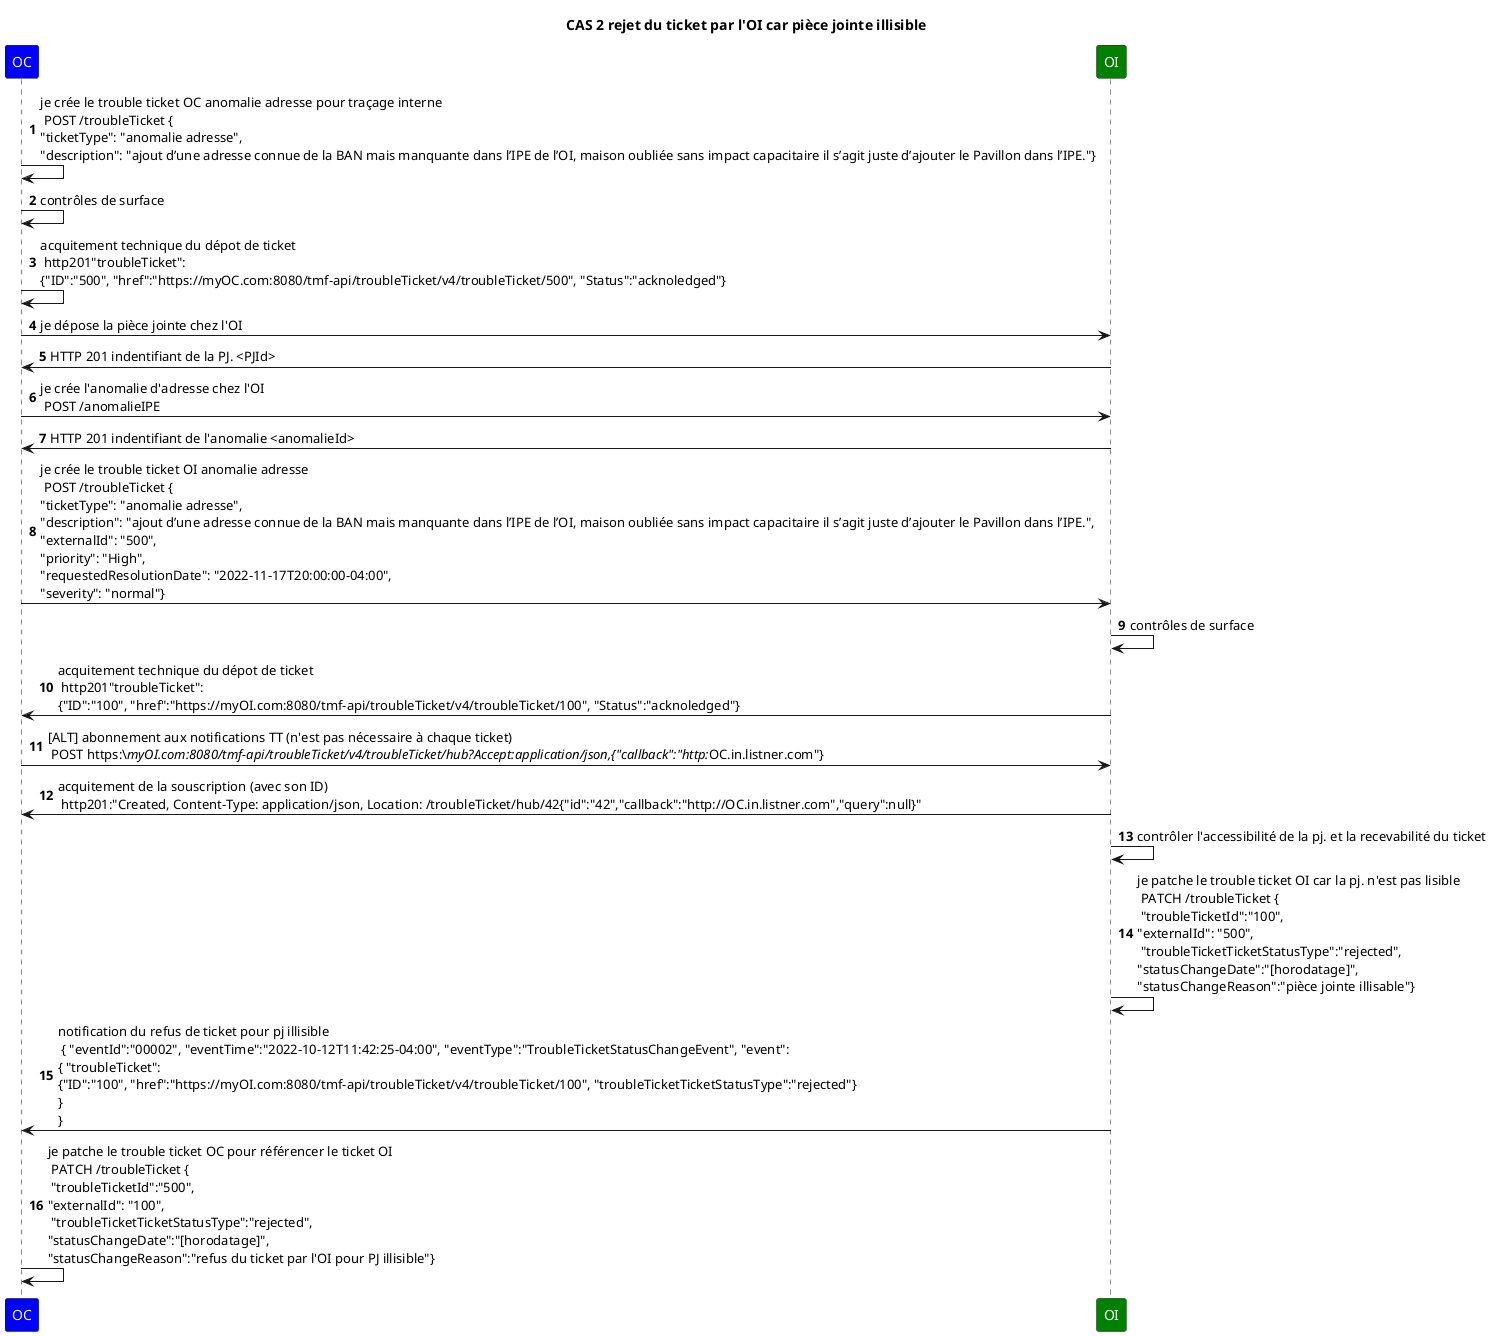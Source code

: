 @startuml

skinparam ParticipantFontColor automatic

title: CAS 2 rejet du ticket par l'OI car pièce jointe illisible
autonumber

participant OC #Blue
participant OI #Green


OC->OC: je crée le trouble ticket OC anomalie adresse pour traçage interne \n POST /troubleTicket {\n"ticketType": "anomalie adresse",\n"description": "ajout d’une adresse connue de la BAN mais manquante dans l’IPE de l’OI, maison oubliée sans impact capacitaire il s’agit juste d’ajouter le Pavillon dans l’IPE."}
OC->OC: contrôles de surface
OC->OC: acquitement technique du dépot de ticket \n http201"troubleTicket": \n{"ID":"500", "href":"https://myOC.com:8080/tmf-api/troubleTicket/v4/troubleTicket/500", "Status":"acknoledged"}

OC->OI: je dépose la pièce jointe chez l'OI
OI->OC: HTTP 201 indentifiant de la PJ. <PJId>
OC->OI: je crée l'anomalie d'adresse chez l'OI \n POST /anomalieIPE
OI->OC: HTTP 201 indentifiant de l'anomalie <anomalieId>


OC->OI: je crée le trouble ticket OI anomalie adresse \n POST /troubleTicket {\n"ticketType": "anomalie adresse",\n"description": "ajout d’une adresse connue de la BAN mais manquante dans l’IPE de l’OI, maison oubliée sans impact capacitaire il s’agit juste d’ajouter le Pavillon dans l’IPE.",\n"externalId": "500",\n"priority": "High",\n"requestedResolutionDate": "2022-11-17T20:00:00-04:00",\n"severity": "normal"}

OI->OI: contrôles de surface

OI->OC: acquitement technique du dépot de ticket \n http201"troubleTicket": \n{"ID":"100", "href":"https://myOI.com:8080/tmf-api/troubleTicket/v4/troubleTicket/100", "Status":"acknoledged"}


OC->OI: [ALT] abonnement aux notifications TT (n'est pas nécessaire à chaque ticket) \n POST https:\//myOI.com:8080/tmf-api/troubleTicket/v4/troubleTicket/hub?Accept:application/json,{"callback":"http://OC.in.listner.com"}

OI->OC: acquitement de la souscription (avec son ID) \n http201:"Created, Content-Type: application/json, Location: /troubleTicket/hub/42{"id":"42","callback":"http://OC.in.listner.com","query":null}"


OI->OI: contrôler l'accessibilité de la pj. et la recevabilité du ticket

OI->OI: je patche le trouble ticket OI car la pj. n'est pas lisible \n PATCH /troubleTicket {\n "troubleTicketId":"100",\n"externalId": "500",\n "troubleTicketTicketStatusType":"rejected",\n"statusChangeDate":"[horodatage]",\n"statusChangeReason":"pièce jointe illisable"}

OI->OC: notification du refus de ticket pour pj illisible \n { "eventId":"00002", "eventTime":"2022-10-12T11:42:25-04:00", "eventType":"TroubleTicketStatusChangeEvent", "event": \n{ "troubleTicket": \n{"ID":"100", "href":"https://myOI.com:8080/tmf-api/troubleTicket/v4/troubleTicket/100", "troubleTicketTicketStatusType":"rejected"}\n} \n}

OC->OC: je patche le trouble ticket OC pour référencer le ticket OI \n PATCH /troubleTicket {\n "troubleTicketId":"500",\n"externalId": "100",\n "troubleTicketTicketStatusType":"rejected",\n"statusChangeDate":"[horodatage]",\n"statusChangeReason":"refus du ticket par l'OI pour PJ illisible"}



@enduml





